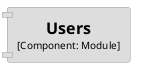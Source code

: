@startuml
set separator none

top to bottom direction

skinparam {
  arrowFontSize 10
  defaultTextAlignment center
  wrapWidth 200
  maxMessageSize 100
  componentStyle uml1
}

hide stereotype

skinparam component<<ItineraryApplication.ItineraryApplication.Users>> {
  BackgroundColor #dddddd
  FontColor #000000
  BorderColor #9a9a9a
  shadowing false
}
skinparam rectangle<<ItineraryApplication.ItineraryApplication>> {
  BorderColor #9a9a9a
  FontColor #9a9a9a
  shadowing false
}

component "==Users\n<size:10>[Component: Module]</size>" <<ItineraryApplication.ItineraryApplication.Users>> as ItineraryApplication.ItineraryApplication.Users
@enduml